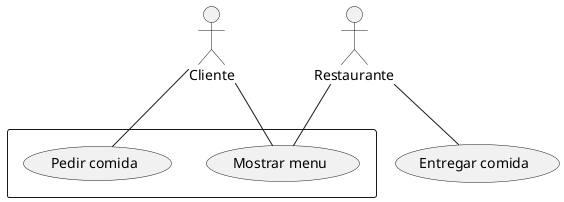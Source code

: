 @startuml

:Cliente: as c
:Restaurante: as r

rectangle {
(Mostrar menu) as UC1
(Pedir comida) as UC2
}
(Entregar comida) as UC3

c -- UC1
c -- UC2
r -- UC1
r -- UC3

@enduml